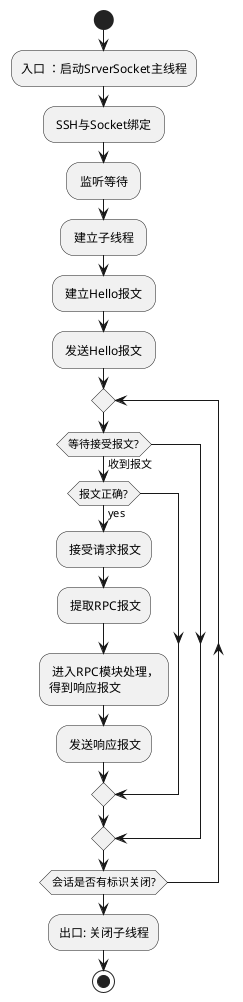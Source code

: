 @startuml
start

:入口 ：启动SrverSocket主线程;
: SSH与Socket绑定 ;
: 监听等待 ;
: 建立子线程 ;
: 建立Hello报文 ;
: 发送Hello报文 ;
repeat
if (等待接受报文?) then (收到报文)
    if (报文正确?) then (yes)
        : 接受请求报文;
        : 提取RPC报文;
        : 进入RPC模块处理，\n得到响应报文;
        : 发送响应报文;
    endif
endif
repeat while (会话是否有标识关闭?)

:出口: 关闭子线程;
stop
@enduml

